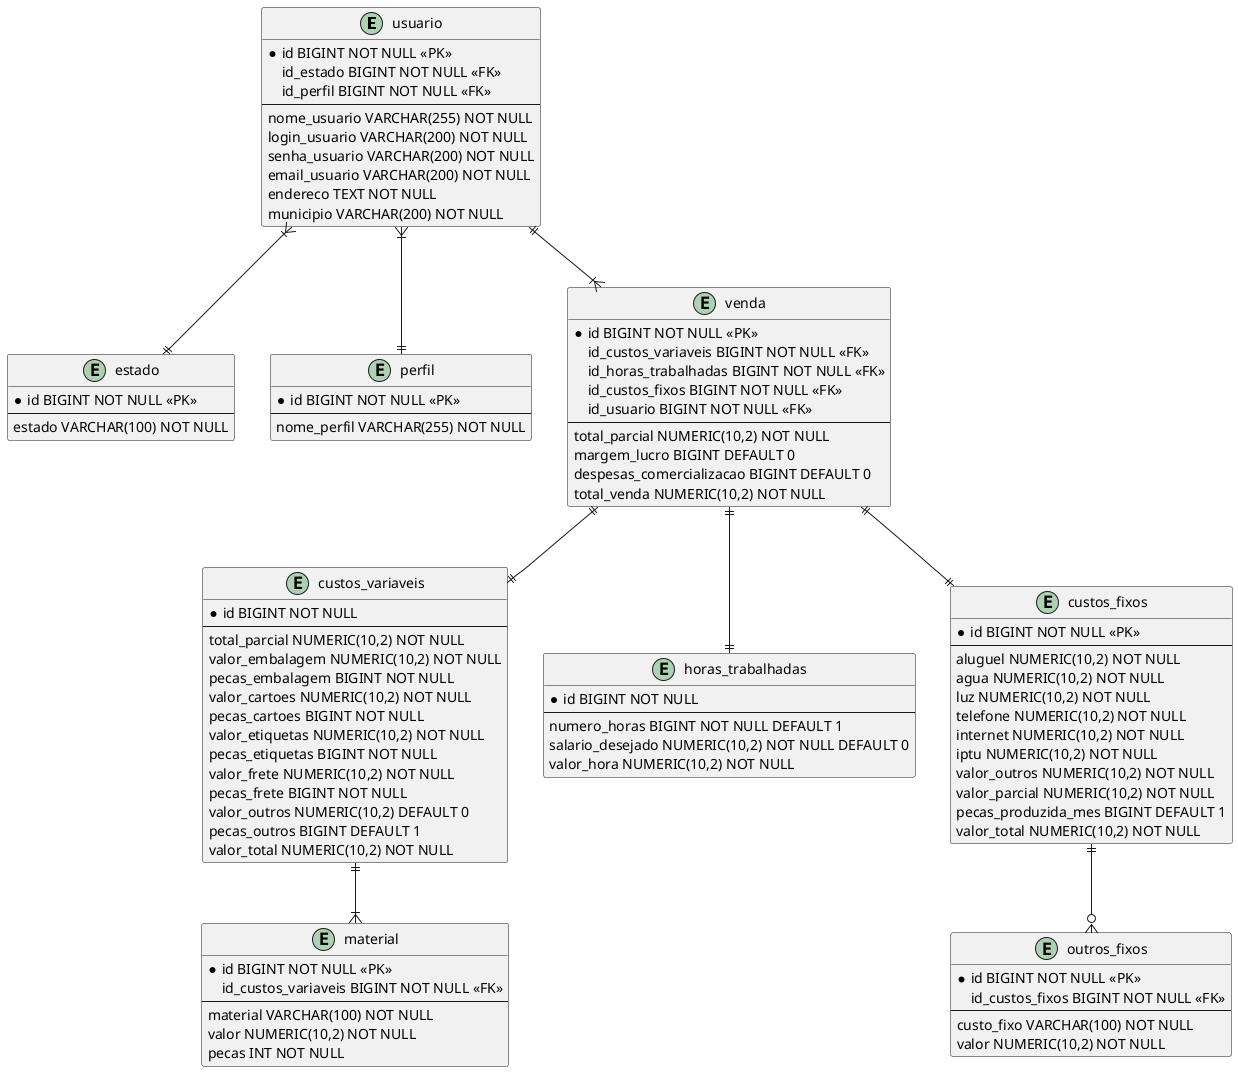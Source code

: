 @startuml Banco

entity usuario {
    *id BIGINT NOT NULL <<PK>>
    id_estado BIGINT NOT NULL <<FK>>
    id_perfil BIGINT NOT NULL <<FK>>
    --
    nome_usuario VARCHAR(255) NOT NULL
    login_usuario VARCHAR(200) NOT NULL
    senha_usuario VARCHAR(200) NOT NULL
    email_usuario VARCHAR(200) NOT NULL
    endereco TEXT NOT NULL
    municipio VARCHAR(200) NOT NULL
}

entity estado {
    *id BIGINT NOT NULL <<PK>>
    --
    estado VARCHAR(100) NOT NULL
}

entity perfil {
    *id BIGINT NOT NULL <<PK>>
    --
    nome_perfil VARCHAR(255) NOT NULL
}

entity custos_variaveis {
    *id BIGINT NOT NULL
    --
    total_parcial NUMERIC(10,2) NOT NULL
    valor_embalagem NUMERIC(10,2) NOT NULL
    pecas_embalagem BIGINT NOT NULL
    valor_cartoes NUMERIC(10,2) NOT NULL
    pecas_cartoes BIGINT NOT NULL
    valor_etiquetas NUMERIC(10,2) NOT NULL
    pecas_etiquetas BIGINT NOT NULL
    valor_frete NUMERIC(10,2) NOT NULL
    pecas_frete BIGINT NOT NULL
    valor_outros NUMERIC(10,2) DEFAULT 0
    pecas_outros BIGINT DEFAULT 1
    valor_total NUMERIC(10,2) NOT NULL
}

entity horas_trabalhadas {
    *id BIGINT NOT NULL
    --
    numero_horas BIGINT NOT NULL DEFAULT 1
    salario_desejado NUMERIC(10,2) NOT NULL DEFAULT 0
    valor_hora NUMERIC(10,2) NOT NULL 
}

entity custos_fixos {
    *id BIGINT NOT NULL <<PK>>
    --
    aluguel NUMERIC(10,2) NOT NULL
    agua NUMERIC(10,2) NOT NULL
    luz NUMERIC(10,2) NOT NULL
    telefone NUMERIC(10,2) NOT NULL
    internet NUMERIC(10,2) NOT NULL
    iptu NUMERIC(10,2) NOT NULL
    valor_outros NUMERIC(10,2) NOT NULL
    valor_parcial NUMERIC(10,2) NOT NULL
    pecas_produzida_mes BIGINT DEFAULT 1
    valor_total NUMERIC(10,2) NOT NULL
}

entity outros_fixos {
    *id BIGINT NOT NULL <<PK>>
    id_custos_fixos BIGINT NOT NULL <<FK>>
    --
    custo_fixo VARCHAR(100) NOT NULL
    valor NUMERIC(10,2) NOT NULL
}

entity material {
    *id BIGINT NOT NULL <<PK>>
    id_custos_variaveis BIGINT NOT NULL <<FK>>
    --
    material VARCHAR(100) NOT NULL
    valor NUMERIC(10,2) NOT NULL
    pecas INT NOT NULL
}

entity venda {
    *id BIGINT NOT NULL <<PK>>
    id_custos_variaveis BIGINT NOT NULL <<FK>>
    id_horas_trabalhadas BIGINT NOT NULL <<FK>>
    id_custos_fixos BIGINT NOT NULL <<FK>>
    id_usuario BIGINT NOT NULL <<FK>>
    --
    total_parcial NUMERIC(10,2) NOT NULL
    margem_lucro BIGINT DEFAULT 0
    despesas_comercializacao BIGINT DEFAULT 0
    total_venda NUMERIC(10,2) NOT NULL
}

usuario }|--|| estado
usuario }|--|| perfil
venda ||--|| custos_variaveis
venda ||--|| horas_trabalhadas
venda ||--|| custos_fixos
custos_variaveis ||--|{ material
custos_fixos ||--o{ outros_fixos
usuario ||--|{ venda

@enduml
